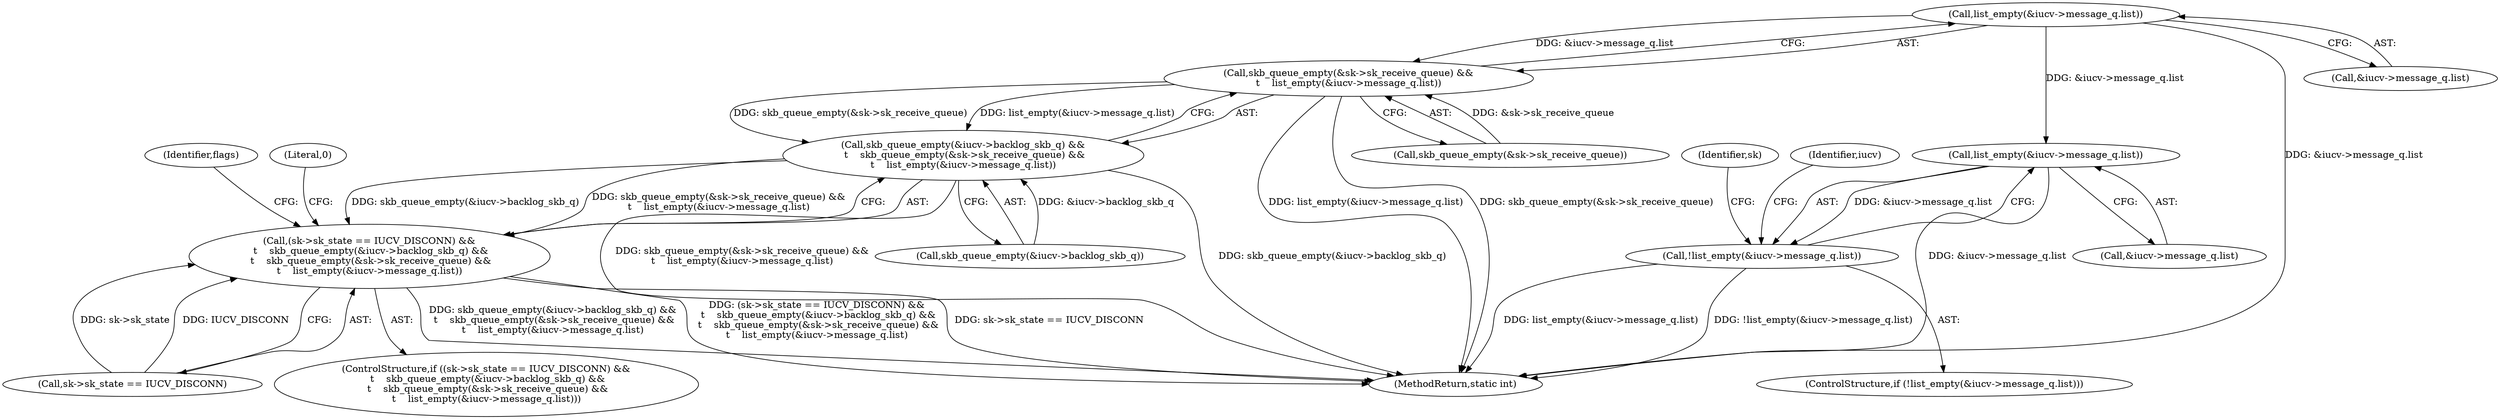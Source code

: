 digraph "0_linux_f3d3342602f8bcbf37d7c46641cb9bca7618eb1c_18@pointer" {
"1000162" [label="(Call,list_empty(&iucv->message_q.list))"];
"1000156" [label="(Call,skb_queue_empty(&sk->sk_receive_queue) &&\n\t    list_empty(&iucv->message_q.list))"];
"1000150" [label="(Call,skb_queue_empty(&iucv->backlog_skb_q) &&\n \t    skb_queue_empty(&sk->sk_receive_queue) &&\n\t    list_empty(&iucv->message_q.list))"];
"1000144" [label="(Call,(sk->sk_state == IUCV_DISCONN) &&\n \t    skb_queue_empty(&iucv->backlog_skb_q) &&\n \t    skb_queue_empty(&sk->sk_receive_queue) &&\n\t    list_empty(&iucv->message_q.list))"];
"1000400" [label="(Call,list_empty(&iucv->message_q.list))"];
"1000399" [label="(Call,!list_empty(&iucv->message_q.list))"];
"1000460" [label="(MethodReturn,static int)"];
"1000408" [label="(Identifier,sk)"];
"1000156" [label="(Call,skb_queue_empty(&sk->sk_receive_queue) &&\n\t    list_empty(&iucv->message_q.list))"];
"1000399" [label="(Call,!list_empty(&iucv->message_q.list))"];
"1000151" [label="(Call,skb_queue_empty(&iucv->backlog_skb_q))"];
"1000400" [label="(Call,list_empty(&iucv->message_q.list))"];
"1000144" [label="(Call,(sk->sk_state == IUCV_DISCONN) &&\n \t    skb_queue_empty(&iucv->backlog_skb_q) &&\n \t    skb_queue_empty(&sk->sk_receive_queue) &&\n\t    list_empty(&iucv->message_q.list))"];
"1000398" [label="(ControlStructure,if (!list_empty(&iucv->message_q.list)))"];
"1000143" [label="(ControlStructure,if ((sk->sk_state == IUCV_DISCONN) &&\n \t    skb_queue_empty(&iucv->backlog_skb_q) &&\n \t    skb_queue_empty(&sk->sk_receive_queue) &&\n\t    list_empty(&iucv->message_q.list)))"];
"1000150" [label="(Call,skb_queue_empty(&iucv->backlog_skb_q) &&\n \t    skb_queue_empty(&sk->sk_receive_queue) &&\n\t    list_empty(&iucv->message_q.list))"];
"1000170" [label="(Literal,0)"];
"1000414" [label="(Identifier,iucv)"];
"1000157" [label="(Call,skb_queue_empty(&sk->sk_receive_queue))"];
"1000173" [label="(Identifier,flags)"];
"1000401" [label="(Call,&iucv->message_q.list)"];
"1000163" [label="(Call,&iucv->message_q.list)"];
"1000162" [label="(Call,list_empty(&iucv->message_q.list))"];
"1000145" [label="(Call,sk->sk_state == IUCV_DISCONN)"];
"1000162" -> "1000156"  [label="AST: "];
"1000162" -> "1000163"  [label="CFG: "];
"1000163" -> "1000162"  [label="AST: "];
"1000156" -> "1000162"  [label="CFG: "];
"1000162" -> "1000460"  [label="DDG: &iucv->message_q.list"];
"1000162" -> "1000156"  [label="DDG: &iucv->message_q.list"];
"1000162" -> "1000400"  [label="DDG: &iucv->message_q.list"];
"1000156" -> "1000150"  [label="AST: "];
"1000156" -> "1000157"  [label="CFG: "];
"1000157" -> "1000156"  [label="AST: "];
"1000150" -> "1000156"  [label="CFG: "];
"1000156" -> "1000460"  [label="DDG: skb_queue_empty(&sk->sk_receive_queue)"];
"1000156" -> "1000460"  [label="DDG: list_empty(&iucv->message_q.list)"];
"1000156" -> "1000150"  [label="DDG: skb_queue_empty(&sk->sk_receive_queue)"];
"1000156" -> "1000150"  [label="DDG: list_empty(&iucv->message_q.list)"];
"1000157" -> "1000156"  [label="DDG: &sk->sk_receive_queue"];
"1000150" -> "1000144"  [label="AST: "];
"1000150" -> "1000151"  [label="CFG: "];
"1000151" -> "1000150"  [label="AST: "];
"1000144" -> "1000150"  [label="CFG: "];
"1000150" -> "1000460"  [label="DDG: skb_queue_empty(&iucv->backlog_skb_q)"];
"1000150" -> "1000460"  [label="DDG: skb_queue_empty(&sk->sk_receive_queue) &&\n\t    list_empty(&iucv->message_q.list)"];
"1000150" -> "1000144"  [label="DDG: skb_queue_empty(&iucv->backlog_skb_q)"];
"1000150" -> "1000144"  [label="DDG: skb_queue_empty(&sk->sk_receive_queue) &&\n\t    list_empty(&iucv->message_q.list)"];
"1000151" -> "1000150"  [label="DDG: &iucv->backlog_skb_q"];
"1000144" -> "1000143"  [label="AST: "];
"1000144" -> "1000145"  [label="CFG: "];
"1000145" -> "1000144"  [label="AST: "];
"1000170" -> "1000144"  [label="CFG: "];
"1000173" -> "1000144"  [label="CFG: "];
"1000144" -> "1000460"  [label="DDG: (sk->sk_state == IUCV_DISCONN) &&\n \t    skb_queue_empty(&iucv->backlog_skb_q) &&\n \t    skb_queue_empty(&sk->sk_receive_queue) &&\n\t    list_empty(&iucv->message_q.list)"];
"1000144" -> "1000460"  [label="DDG: sk->sk_state == IUCV_DISCONN"];
"1000144" -> "1000460"  [label="DDG: skb_queue_empty(&iucv->backlog_skb_q) &&\n \t    skb_queue_empty(&sk->sk_receive_queue) &&\n\t    list_empty(&iucv->message_q.list)"];
"1000145" -> "1000144"  [label="DDG: sk->sk_state"];
"1000145" -> "1000144"  [label="DDG: IUCV_DISCONN"];
"1000400" -> "1000399"  [label="AST: "];
"1000400" -> "1000401"  [label="CFG: "];
"1000401" -> "1000400"  [label="AST: "];
"1000399" -> "1000400"  [label="CFG: "];
"1000400" -> "1000460"  [label="DDG: &iucv->message_q.list"];
"1000400" -> "1000399"  [label="DDG: &iucv->message_q.list"];
"1000399" -> "1000398"  [label="AST: "];
"1000408" -> "1000399"  [label="CFG: "];
"1000414" -> "1000399"  [label="CFG: "];
"1000399" -> "1000460"  [label="DDG: list_empty(&iucv->message_q.list)"];
"1000399" -> "1000460"  [label="DDG: !list_empty(&iucv->message_q.list)"];
}
